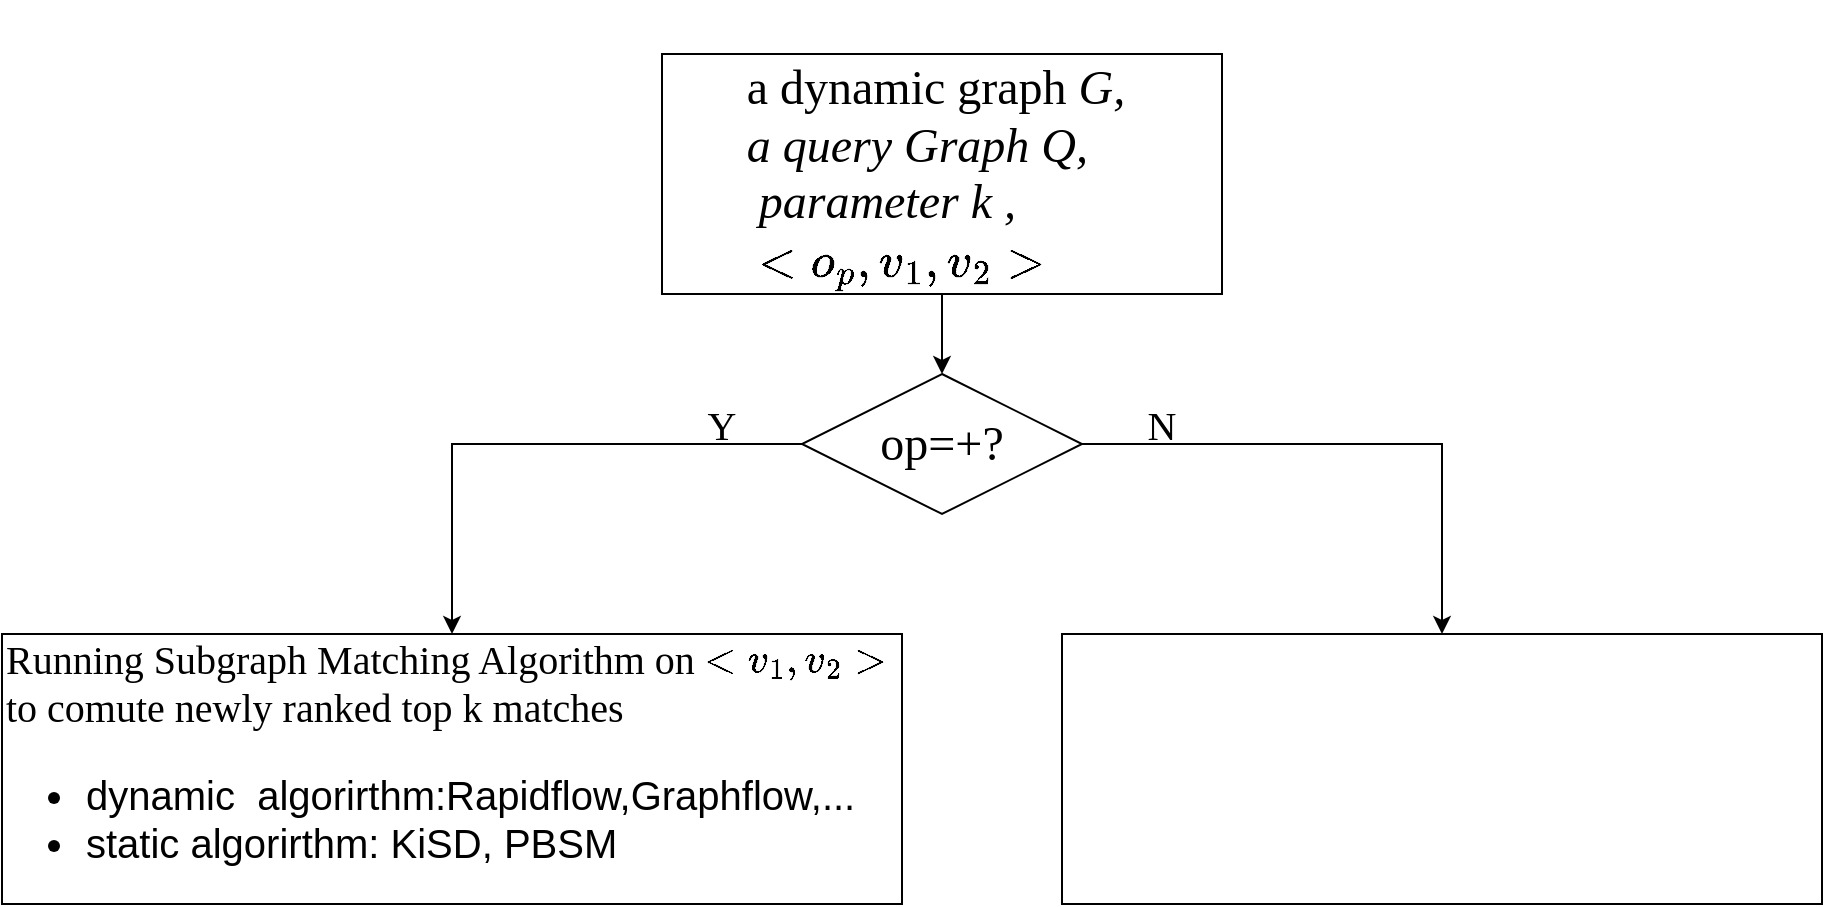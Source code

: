 <mxfile version="24.0.5" type="github">
  <diagram name="第 1 页" id="DiORePuyu-r7EQy5id9b">
    <mxGraphModel dx="2595" dy="791" grid="1" gridSize="10" guides="1" tooltips="1" connect="1" arrows="1" fold="1" page="1" pageScale="1" pageWidth="1169" pageHeight="1654" math="1" shadow="0">
      <root>
        <mxCell id="0" />
        <mxCell id="1" parent="0" />
        <mxCell id="P-UZKsuHZLhVgj6ugEgM-12" style="edgeStyle=orthogonalEdgeStyle;rounded=0;orthogonalLoop=1;jettySize=auto;html=1;exitX=0;exitY=0.5;exitDx=0;exitDy=0;" edge="1" parent="1" source="P-UZKsuHZLhVgj6ugEgM-1" target="P-UZKsuHZLhVgj6ugEgM-11">
          <mxGeometry relative="1" as="geometry" />
        </mxCell>
        <mxCell id="P-UZKsuHZLhVgj6ugEgM-13" style="edgeStyle=orthogonalEdgeStyle;rounded=0;orthogonalLoop=1;jettySize=auto;html=1;exitX=1;exitY=0.5;exitDx=0;exitDy=0;entryX=0.5;entryY=0;entryDx=0;entryDy=0;" edge="1" parent="1" source="P-UZKsuHZLhVgj6ugEgM-1" target="P-UZKsuHZLhVgj6ugEgM-15">
          <mxGeometry relative="1" as="geometry">
            <mxPoint x="620" y="360" as="targetPoint" />
          </mxGeometry>
        </mxCell>
        <mxCell id="P-UZKsuHZLhVgj6ugEgM-1" value="&lt;font style=&quot;font-size: 24px;&quot;&gt;op=+?&lt;/font&gt;" style="rhombus;whiteSpace=wrap;html=1;fontFamily=Times New Roman;fontSize=24;" vertex="1" parent="1">
          <mxGeometry x="390" y="240" width="140" height="70" as="geometry" />
        </mxCell>
        <mxCell id="P-UZKsuHZLhVgj6ugEgM-10" style="edgeStyle=orthogonalEdgeStyle;rounded=0;orthogonalLoop=1;jettySize=auto;html=1;exitX=0.5;exitY=1;exitDx=0;exitDy=0;" edge="1" parent="1" source="P-UZKsuHZLhVgj6ugEgM-3" target="P-UZKsuHZLhVgj6ugEgM-1">
          <mxGeometry relative="1" as="geometry" />
        </mxCell>
        <mxCell id="P-UZKsuHZLhVgj6ugEgM-3" value="&lt;div style=&quot;text-align: left; font-size: 24px;&quot;&gt;&lt;font style=&quot;font-size: 24px;&quot;&gt;&lt;span style=&quot;font-size: 24px; background-color: initial;&quot;&gt;&lt;br&gt;&lt;/span&gt;&lt;/font&gt;&lt;/div&gt;&lt;div style=&quot;text-align: left; font-size: 24px;&quot;&gt;&lt;font style=&quot;font-size: 24px;&quot;&gt;&lt;span style=&quot;font-size: 24px; background-color: initial;&quot;&gt;a dynamic graph&lt;/span&gt;&lt;i style=&quot;font-size: 24px; background-color: initial;&quot;&gt; G,&amp;nbsp;&lt;/i&gt;&lt;/font&gt;&lt;/div&gt;&lt;div style=&quot;font-size: 24px;&quot;&gt;&lt;div style=&quot;text-align: left; font-size: 24px;&quot;&gt;&lt;i style=&quot;font-size: 24px; background-color: initial;&quot;&gt;&lt;font style=&quot;font-size: 24px;&quot;&gt;a query Graph Q,&lt;/font&gt;&lt;/i&gt;&lt;/div&gt;&lt;div style=&quot;text-align: left; font-size: 24px;&quot;&gt;&lt;i style=&quot;background-color: initial;&quot;&gt;&amp;nbsp;&lt;/i&gt;&lt;span style=&quot;background-color: initial;&quot;&gt;&lt;i&gt;parameter k ,&lt;/i&gt;&lt;/span&gt;&lt;/div&gt;&lt;div style=&quot;text-align: left; font-size: 24px;&quot;&gt;&lt;span style=&quot;background-color: initial;&quot;&gt;&lt;i&gt;&amp;nbsp;`&amp;lt;o_p,v_1,v_2&amp;gt;`&lt;/i&gt;&lt;/span&gt;&lt;/div&gt;&lt;div style=&quot;text-align: left; font-size: 24px;&quot;&gt;&lt;span style=&quot;background-color: initial; font-size: 24px;&quot;&gt;&lt;br style=&quot;font-size: 24px;&quot;&gt;&lt;/span&gt;&lt;/div&gt;&lt;/div&gt;" style="rounded=0;whiteSpace=wrap;html=1;fontFamily=Times New Roman;fontSize=24;" vertex="1" parent="1">
          <mxGeometry x="320" y="80" width="280" height="120" as="geometry" />
        </mxCell>
        <mxCell id="P-UZKsuHZLhVgj6ugEgM-6" value="&lt;font style=&quot;font-size: 20px;&quot;&gt;Y&lt;/font&gt;" style="text;html=1;align=center;verticalAlign=middle;whiteSpace=wrap;rounded=0;fontFamily=Times New Roman;fontSize=24;" vertex="1" parent="1">
          <mxGeometry x="320" y="250" width="60" height="30" as="geometry" />
        </mxCell>
        <mxCell id="P-UZKsuHZLhVgj6ugEgM-11" value="&lt;font style=&quot;font-size: 20px;&quot; face=&quot;Times New Roman&quot;&gt;Running Subgraph Matching Algorithm on `&amp;lt;v_1,v_2&amp;gt;` to comute newly ranked top k matches&lt;/font&gt;&lt;div&gt;&lt;ul style=&quot;font-size: 20px;&quot;&gt;&lt;li&gt;dynamic&amp;nbsp; algorirthm:Rapidflow,Graphflow,...&lt;/li&gt;&lt;li&gt;static algorirthm: KiSD, PBSM&lt;/li&gt;&lt;/ul&gt;&lt;/div&gt;" style="rounded=0;whiteSpace=wrap;html=1;align=left;" vertex="1" parent="1">
          <mxGeometry x="-10" y="370" width="450" height="135" as="geometry" />
        </mxCell>
        <mxCell id="P-UZKsuHZLhVgj6ugEgM-14" value="&lt;font face=&quot;Times New Roman&quot; style=&quot;font-size: 20px;&quot;&gt;N&lt;/font&gt;" style="text;html=1;align=center;verticalAlign=middle;whiteSpace=wrap;rounded=0;" vertex="1" parent="1">
          <mxGeometry x="540" y="250" width="60" height="30" as="geometry" />
        </mxCell>
        <mxCell id="P-UZKsuHZLhVgj6ugEgM-15" value="&lt;br&gt;&lt;div style=&quot;text-align: left;&quot;&gt;&lt;ul style=&quot;font-size: 20px;&quot;&gt;&lt;/ul&gt;&lt;/div&gt;&lt;div&gt;&lt;font style=&quot;text-align: left; font-size: 20px;&quot; face=&quot;Times New Roman&quot;&gt;&lt;br&gt;&lt;/font&gt;&lt;/div&gt;" style="rounded=0;whiteSpace=wrap;html=1;" vertex="1" parent="1">
          <mxGeometry x="520" y="370" width="380" height="135" as="geometry" />
        </mxCell>
      </root>
    </mxGraphModel>
  </diagram>
</mxfile>
